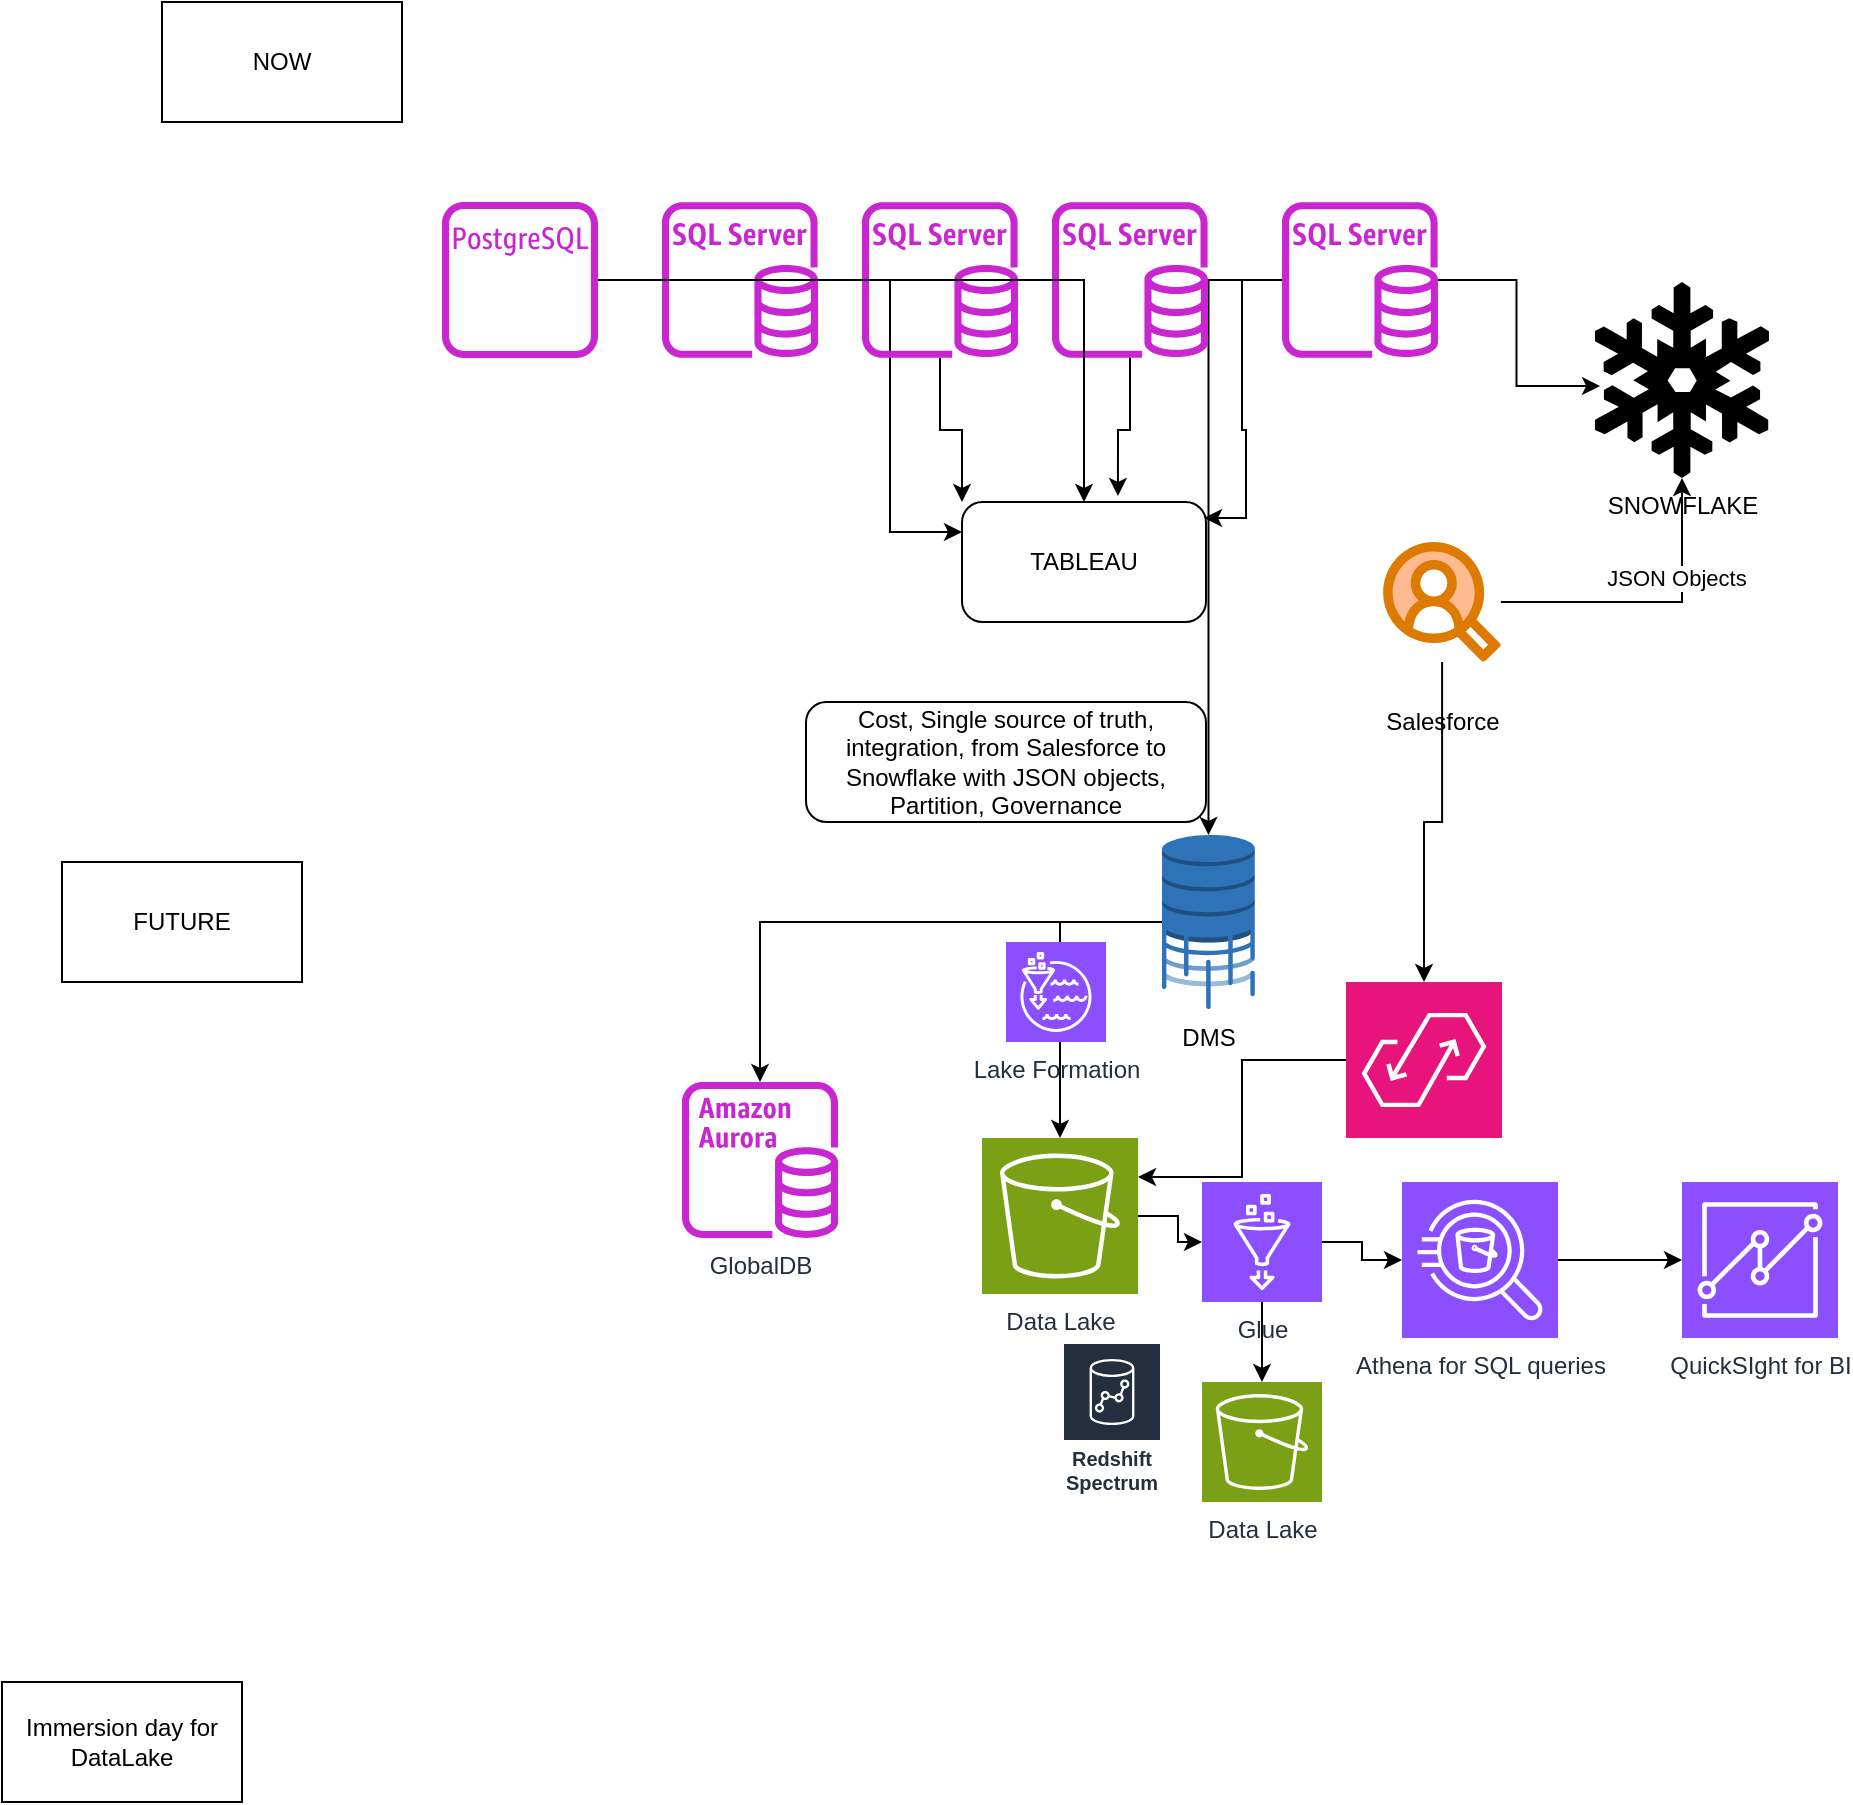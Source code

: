 <mxfile version="23.1.5" type="github">
  <diagram name="Page-1" id="97rz5_hRxeU_KVeixRV3">
    <mxGraphModel dx="1980" dy="745" grid="1" gridSize="10" guides="1" tooltips="1" connect="1" arrows="1" fold="1" page="1" pageScale="1" pageWidth="850" pageHeight="1100" math="0" shadow="0">
      <root>
        <mxCell id="0" />
        <mxCell id="1" parent="0" />
        <mxCell id="SURZzFhsylM7UG3KKW25-16" style="edgeStyle=orthogonalEdgeStyle;rounded=0;orthogonalLoop=1;jettySize=auto;html=1;entryX=0;entryY=0.25;entryDx=0;entryDy=0;" edge="1" parent="1" source="SURZzFhsylM7UG3KKW25-1" target="SURZzFhsylM7UG3KKW25-6">
          <mxGeometry relative="1" as="geometry" />
        </mxCell>
        <mxCell id="SURZzFhsylM7UG3KKW25-1" value="" style="sketch=0;outlineConnect=0;fontColor=#232F3E;gradientColor=none;fillColor=#C925D1;strokeColor=none;dashed=0;verticalLabelPosition=bottom;verticalAlign=top;align=center;html=1;fontSize=12;fontStyle=0;aspect=fixed;pointerEvents=1;shape=mxgraph.aws4.rds_sql_server_instance;" vertex="1" parent="1">
          <mxGeometry x="230" y="110" width="78" height="78" as="geometry" />
        </mxCell>
        <mxCell id="SURZzFhsylM7UG3KKW25-26" style="edgeStyle=orthogonalEdgeStyle;rounded=0;orthogonalLoop=1;jettySize=auto;html=1;" edge="1" parent="1" source="SURZzFhsylM7UG3KKW25-2" target="SURZzFhsylM7UG3KKW25-27">
          <mxGeometry relative="1" as="geometry">
            <mxPoint x="500" y="590" as="targetPoint" />
          </mxGeometry>
        </mxCell>
        <mxCell id="SURZzFhsylM7UG3KKW25-2" value="" style="sketch=0;outlineConnect=0;fontColor=#232F3E;gradientColor=none;fillColor=#C925D1;strokeColor=none;dashed=0;verticalLabelPosition=bottom;verticalAlign=top;align=center;html=1;fontSize=12;fontStyle=0;aspect=fixed;pointerEvents=1;shape=mxgraph.aws4.rds_sql_server_instance;" vertex="1" parent="1">
          <mxGeometry x="540" y="110" width="78" height="78" as="geometry" />
        </mxCell>
        <mxCell id="SURZzFhsylM7UG3KKW25-17" style="edgeStyle=orthogonalEdgeStyle;rounded=0;orthogonalLoop=1;jettySize=auto;html=1;entryX=0;entryY=0;entryDx=0;entryDy=0;" edge="1" parent="1" source="SURZzFhsylM7UG3KKW25-3" target="SURZzFhsylM7UG3KKW25-6">
          <mxGeometry relative="1" as="geometry" />
        </mxCell>
        <mxCell id="SURZzFhsylM7UG3KKW25-3" value="" style="sketch=0;outlineConnect=0;fontColor=#232F3E;gradientColor=none;fillColor=#C925D1;strokeColor=none;dashed=0;verticalLabelPosition=bottom;verticalAlign=top;align=center;html=1;fontSize=12;fontStyle=0;aspect=fixed;pointerEvents=1;shape=mxgraph.aws4.rds_sql_server_instance;" vertex="1" parent="1">
          <mxGeometry x="330" y="110" width="78" height="78" as="geometry" />
        </mxCell>
        <mxCell id="SURZzFhsylM7UG3KKW25-4" value="" style="sketch=0;outlineConnect=0;fontColor=#232F3E;gradientColor=none;fillColor=#C925D1;strokeColor=none;dashed=0;verticalLabelPosition=bottom;verticalAlign=top;align=center;html=1;fontSize=12;fontStyle=0;aspect=fixed;pointerEvents=1;shape=mxgraph.aws4.rds_sql_server_instance;" vertex="1" parent="1">
          <mxGeometry x="425" y="110" width="78" height="78" as="geometry" />
        </mxCell>
        <mxCell id="SURZzFhsylM7UG3KKW25-20" style="edgeStyle=orthogonalEdgeStyle;rounded=0;orthogonalLoop=1;jettySize=auto;html=1;" edge="1" parent="1" source="SURZzFhsylM7UG3KKW25-5" target="SURZzFhsylM7UG3KKW25-6">
          <mxGeometry relative="1" as="geometry" />
        </mxCell>
        <mxCell id="SURZzFhsylM7UG3KKW25-5" value="" style="sketch=0;outlineConnect=0;fontColor=#232F3E;gradientColor=none;fillColor=#C925D1;strokeColor=none;dashed=0;verticalLabelPosition=bottom;verticalAlign=top;align=center;html=1;fontSize=12;fontStyle=0;aspect=fixed;pointerEvents=1;shape=mxgraph.aws4.rds_postgresql_instance_alt;" vertex="1" parent="1">
          <mxGeometry x="120" y="110" width="78" height="78" as="geometry" />
        </mxCell>
        <mxCell id="SURZzFhsylM7UG3KKW25-6" value="TABLEAU" style="rounded=1;whiteSpace=wrap;html=1;arcSize=17;" vertex="1" parent="1">
          <mxGeometry x="380" y="260" width="122" height="60" as="geometry" />
        </mxCell>
        <mxCell id="SURZzFhsylM7UG3KKW25-7" value="SNOWFLAKE" style="shape=mxgraph.signs.nature.snowflake;html=1;pointerEvents=1;fillColor=#000000;strokeColor=none;verticalLabelPosition=bottom;verticalAlign=top;align=center;" vertex="1" parent="1">
          <mxGeometry x="696.5" y="150" width="87" height="98" as="geometry" />
        </mxCell>
        <mxCell id="SURZzFhsylM7UG3KKW25-13" value="" style="edgeStyle=orthogonalEdgeStyle;rounded=0;orthogonalLoop=1;jettySize=auto;html=1;" edge="1" parent="1" source="SURZzFhsylM7UG3KKW25-8" target="SURZzFhsylM7UG3KKW25-7">
          <mxGeometry relative="1" as="geometry" />
        </mxCell>
        <mxCell id="SURZzFhsylM7UG3KKW25-14" value="JSON Objects" style="edgeLabel;html=1;align=center;verticalAlign=middle;resizable=0;points=[];" vertex="1" connectable="0" parent="SURZzFhsylM7UG3KKW25-13">
          <mxGeometry x="0.351" y="3" relative="1" as="geometry">
            <mxPoint as="offset" />
          </mxGeometry>
        </mxCell>
        <mxCell id="SURZzFhsylM7UG3KKW25-30" style="edgeStyle=orthogonalEdgeStyle;rounded=0;orthogonalLoop=1;jettySize=auto;html=1;" edge="1" parent="1" source="SURZzFhsylM7UG3KKW25-8" target="SURZzFhsylM7UG3KKW25-29">
          <mxGeometry relative="1" as="geometry" />
        </mxCell>
        <mxCell id="SURZzFhsylM7UG3KKW25-8" value="Salesforce" style="verticalLabelPosition=bottom;aspect=fixed;html=1;shape=mxgraph.salesforce.marketing;" vertex="1" parent="1">
          <mxGeometry x="590" y="280" width="60" height="60" as="geometry" />
        </mxCell>
        <mxCell id="SURZzFhsylM7UG3KKW25-15" value="Cost, Single source of truth, integration, from Salesforce to Snowflake with JSON objects, Partition, Governance" style="rounded=1;whiteSpace=wrap;html=1;arcSize=17;" vertex="1" parent="1">
          <mxGeometry x="302" y="360" width="200" height="60" as="geometry" />
        </mxCell>
        <mxCell id="SURZzFhsylM7UG3KKW25-18" style="edgeStyle=orthogonalEdgeStyle;rounded=0;orthogonalLoop=1;jettySize=auto;html=1;entryX=0.639;entryY=-0.05;entryDx=0;entryDy=0;entryPerimeter=0;" edge="1" parent="1" source="SURZzFhsylM7UG3KKW25-4" target="SURZzFhsylM7UG3KKW25-6">
          <mxGeometry relative="1" as="geometry" />
        </mxCell>
        <mxCell id="SURZzFhsylM7UG3KKW25-19" style="edgeStyle=orthogonalEdgeStyle;rounded=0;orthogonalLoop=1;jettySize=auto;html=1;entryX=0.992;entryY=0.133;entryDx=0;entryDy=0;entryPerimeter=0;" edge="1" parent="1" source="SURZzFhsylM7UG3KKW25-2" target="SURZzFhsylM7UG3KKW25-6">
          <mxGeometry relative="1" as="geometry" />
        </mxCell>
        <mxCell id="SURZzFhsylM7UG3KKW25-21" style="edgeStyle=orthogonalEdgeStyle;rounded=0;orthogonalLoop=1;jettySize=auto;html=1;entryX=0.029;entryY=0.531;entryDx=0;entryDy=0;entryPerimeter=0;" edge="1" parent="1" source="SURZzFhsylM7UG3KKW25-2" target="SURZzFhsylM7UG3KKW25-7">
          <mxGeometry relative="1" as="geometry" />
        </mxCell>
        <mxCell id="SURZzFhsylM7UG3KKW25-22" value="NOW" style="whiteSpace=wrap;html=1;" vertex="1" parent="1">
          <mxGeometry x="-20" y="10" width="120" height="60" as="geometry" />
        </mxCell>
        <mxCell id="SURZzFhsylM7UG3KKW25-23" value="FUTURE" style="whiteSpace=wrap;html=1;" vertex="1" parent="1">
          <mxGeometry x="-70" y="440" width="120" height="60" as="geometry" />
        </mxCell>
        <mxCell id="SURZzFhsylM7UG3KKW25-24" value="GlobalDB" style="sketch=0;outlineConnect=0;fontColor=#232F3E;gradientColor=none;fillColor=#C925D1;strokeColor=none;dashed=0;verticalLabelPosition=bottom;verticalAlign=top;align=center;html=1;fontSize=12;fontStyle=0;aspect=fixed;pointerEvents=1;shape=mxgraph.aws4.aurora_instance;" vertex="1" parent="1">
          <mxGeometry x="240" y="550" width="78" height="78" as="geometry" />
        </mxCell>
        <mxCell id="SURZzFhsylM7UG3KKW25-38" value="" style="edgeStyle=orthogonalEdgeStyle;rounded=0;orthogonalLoop=1;jettySize=auto;html=1;" edge="1" parent="1" source="SURZzFhsylM7UG3KKW25-25" target="SURZzFhsylM7UG3KKW25-37">
          <mxGeometry relative="1" as="geometry" />
        </mxCell>
        <mxCell id="SURZzFhsylM7UG3KKW25-25" value="Data Lake" style="sketch=0;points=[[0,0,0],[0.25,0,0],[0.5,0,0],[0.75,0,0],[1,0,0],[0,1,0],[0.25,1,0],[0.5,1,0],[0.75,1,0],[1,1,0],[0,0.25,0],[0,0.5,0],[0,0.75,0],[1,0.25,0],[1,0.5,0],[1,0.75,0]];outlineConnect=0;fontColor=#232F3E;fillColor=#7AA116;strokeColor=#ffffff;dashed=0;verticalLabelPosition=bottom;verticalAlign=top;align=center;html=1;fontSize=12;fontStyle=0;aspect=fixed;shape=mxgraph.aws4.resourceIcon;resIcon=mxgraph.aws4.s3;" vertex="1" parent="1">
          <mxGeometry x="390" y="578" width="78" height="78" as="geometry" />
        </mxCell>
        <mxCell id="SURZzFhsylM7UG3KKW25-28" style="edgeStyle=orthogonalEdgeStyle;rounded=0;orthogonalLoop=1;jettySize=auto;html=1;" edge="1" parent="1" source="SURZzFhsylM7UG3KKW25-27" target="SURZzFhsylM7UG3KKW25-25">
          <mxGeometry relative="1" as="geometry" />
        </mxCell>
        <mxCell id="SURZzFhsylM7UG3KKW25-32" style="edgeStyle=orthogonalEdgeStyle;rounded=0;orthogonalLoop=1;jettySize=auto;html=1;" edge="1" parent="1" source="SURZzFhsylM7UG3KKW25-27" target="SURZzFhsylM7UG3KKW25-24">
          <mxGeometry relative="1" as="geometry" />
        </mxCell>
        <mxCell id="SURZzFhsylM7UG3KKW25-27" value="DMS" style="outlineConnect=0;dashed=0;verticalLabelPosition=bottom;verticalAlign=top;align=center;html=1;shape=mxgraph.aws3.database_migration_workflow_job;fillColor=#2E73B8;gradientColor=none;pointerEvents=1" vertex="1" parent="1">
          <mxGeometry x="480" y="426.5" width="46.5" height="87" as="geometry" />
        </mxCell>
        <mxCell id="SURZzFhsylM7UG3KKW25-29" value="" style="sketch=0;points=[[0,0,0],[0.25,0,0],[0.5,0,0],[0.75,0,0],[1,0,0],[0,1,0],[0.25,1,0],[0.5,1,0],[0.75,1,0],[1,1,0],[0,0.25,0],[0,0.5,0],[0,0.75,0],[1,0.25,0],[1,0.5,0],[1,0.75,0]];outlineConnect=0;fontColor=#232F3E;fillColor=#E7157B;strokeColor=#ffffff;dashed=0;verticalLabelPosition=bottom;verticalAlign=top;align=center;html=1;fontSize=12;fontStyle=0;aspect=fixed;shape=mxgraph.aws4.resourceIcon;resIcon=mxgraph.aws4.appflow;" vertex="1" parent="1">
          <mxGeometry x="572" y="500" width="78" height="78" as="geometry" />
        </mxCell>
        <mxCell id="SURZzFhsylM7UG3KKW25-31" style="edgeStyle=orthogonalEdgeStyle;rounded=0;orthogonalLoop=1;jettySize=auto;html=1;entryX=1;entryY=0.25;entryDx=0;entryDy=0;entryPerimeter=0;" edge="1" parent="1" source="SURZzFhsylM7UG3KKW25-29" target="SURZzFhsylM7UG3KKW25-25">
          <mxGeometry relative="1" as="geometry" />
        </mxCell>
        <mxCell id="SURZzFhsylM7UG3KKW25-33" value="Lake Formation" style="sketch=0;points=[[0,0,0],[0.25,0,0],[0.5,0,0],[0.75,0,0],[1,0,0],[0,1,0],[0.25,1,0],[0.5,1,0],[0.75,1,0],[1,1,0],[0,0.25,0],[0,0.5,0],[0,0.75,0],[1,0.25,0],[1,0.5,0],[1,0.75,0]];outlineConnect=0;fontColor=#232F3E;fillColor=#8C4FFF;strokeColor=#ffffff;dashed=0;verticalLabelPosition=bottom;verticalAlign=top;align=center;html=1;fontSize=12;fontStyle=0;aspect=fixed;shape=mxgraph.aws4.resourceIcon;resIcon=mxgraph.aws4.lake_formation;" vertex="1" parent="1">
          <mxGeometry x="402" y="480" width="50" height="50" as="geometry" />
        </mxCell>
        <mxCell id="SURZzFhsylM7UG3KKW25-34" value="Redshift Spectrum" style="sketch=0;outlineConnect=0;fontColor=#232F3E;gradientColor=none;strokeColor=#ffffff;fillColor=#232F3E;dashed=0;verticalLabelPosition=middle;verticalAlign=bottom;align=center;html=1;whiteSpace=wrap;fontSize=10;fontStyle=1;spacing=3;shape=mxgraph.aws4.productIcon;prIcon=mxgraph.aws4.redshift;" vertex="1" parent="1">
          <mxGeometry x="430" y="680" width="50" height="80" as="geometry" />
        </mxCell>
        <mxCell id="SURZzFhsylM7UG3KKW25-42" value="" style="edgeStyle=orthogonalEdgeStyle;rounded=0;orthogonalLoop=1;jettySize=auto;html=1;" edge="1" parent="1" source="SURZzFhsylM7UG3KKW25-35" target="SURZzFhsylM7UG3KKW25-36">
          <mxGeometry relative="1" as="geometry" />
        </mxCell>
        <mxCell id="SURZzFhsylM7UG3KKW25-35" value="Athena for SQL queries" style="sketch=0;points=[[0,0,0],[0.25,0,0],[0.5,0,0],[0.75,0,0],[1,0,0],[0,1,0],[0.25,1,0],[0.5,1,0],[0.75,1,0],[1,1,0],[0,0.25,0],[0,0.5,0],[0,0.75,0],[1,0.25,0],[1,0.5,0],[1,0.75,0]];outlineConnect=0;fontColor=#232F3E;fillColor=#8C4FFF;strokeColor=#ffffff;dashed=0;verticalLabelPosition=bottom;verticalAlign=top;align=center;html=1;fontSize=12;fontStyle=0;aspect=fixed;shape=mxgraph.aws4.resourceIcon;resIcon=mxgraph.aws4.athena;" vertex="1" parent="1">
          <mxGeometry x="600" y="600" width="78" height="78" as="geometry" />
        </mxCell>
        <mxCell id="SURZzFhsylM7UG3KKW25-36" value="QuickSIght for BI" style="sketch=0;points=[[0,0,0],[0.25,0,0],[0.5,0,0],[0.75,0,0],[1,0,0],[0,1,0],[0.25,1,0],[0.5,1,0],[0.75,1,0],[1,1,0],[0,0.25,0],[0,0.5,0],[0,0.75,0],[1,0.25,0],[1,0.5,0],[1,0.75,0]];outlineConnect=0;fontColor=#232F3E;fillColor=#8C4FFF;strokeColor=#ffffff;dashed=0;verticalLabelPosition=bottom;verticalAlign=top;align=center;html=1;fontSize=12;fontStyle=0;aspect=fixed;shape=mxgraph.aws4.resourceIcon;resIcon=mxgraph.aws4.quicksight;" vertex="1" parent="1">
          <mxGeometry x="740" y="600" width="78" height="78" as="geometry" />
        </mxCell>
        <mxCell id="SURZzFhsylM7UG3KKW25-40" value="" style="edgeStyle=orthogonalEdgeStyle;rounded=0;orthogonalLoop=1;jettySize=auto;html=1;" edge="1" parent="1" source="SURZzFhsylM7UG3KKW25-37" target="SURZzFhsylM7UG3KKW25-39">
          <mxGeometry relative="1" as="geometry" />
        </mxCell>
        <mxCell id="SURZzFhsylM7UG3KKW25-41" value="" style="edgeStyle=orthogonalEdgeStyle;rounded=0;orthogonalLoop=1;jettySize=auto;html=1;" edge="1" parent="1" source="SURZzFhsylM7UG3KKW25-37" target="SURZzFhsylM7UG3KKW25-35">
          <mxGeometry relative="1" as="geometry" />
        </mxCell>
        <mxCell id="SURZzFhsylM7UG3KKW25-37" value="Glue" style="sketch=0;points=[[0,0,0],[0.25,0,0],[0.5,0,0],[0.75,0,0],[1,0,0],[0,1,0],[0.25,1,0],[0.5,1,0],[0.75,1,0],[1,1,0],[0,0.25,0],[0,0.5,0],[0,0.75,0],[1,0.25,0],[1,0.5,0],[1,0.75,0]];outlineConnect=0;fontColor=#232F3E;fillColor=#8C4FFF;strokeColor=#ffffff;dashed=0;verticalLabelPosition=bottom;verticalAlign=top;align=center;html=1;fontSize=12;fontStyle=0;aspect=fixed;shape=mxgraph.aws4.resourceIcon;resIcon=mxgraph.aws4.glue;" vertex="1" parent="1">
          <mxGeometry x="500" y="600" width="60" height="60" as="geometry" />
        </mxCell>
        <mxCell id="SURZzFhsylM7UG3KKW25-39" value="Data Lake" style="sketch=0;points=[[0,0,0],[0.25,0,0],[0.5,0,0],[0.75,0,0],[1,0,0],[0,1,0],[0.25,1,0],[0.5,1,0],[0.75,1,0],[1,1,0],[0,0.25,0],[0,0.5,0],[0,0.75,0],[1,0.25,0],[1,0.5,0],[1,0.75,0]];outlineConnect=0;fontColor=#232F3E;fillColor=#7AA116;strokeColor=#ffffff;dashed=0;verticalLabelPosition=bottom;verticalAlign=top;align=center;html=1;fontSize=12;fontStyle=0;aspect=fixed;shape=mxgraph.aws4.resourceIcon;resIcon=mxgraph.aws4.s3;" vertex="1" parent="1">
          <mxGeometry x="500" y="700" width="60" height="60" as="geometry" />
        </mxCell>
        <mxCell id="SURZzFhsylM7UG3KKW25-43" value="Immersion day for DataLake" style="whiteSpace=wrap;html=1;" vertex="1" parent="1">
          <mxGeometry x="-100" y="850" width="120" height="60" as="geometry" />
        </mxCell>
      </root>
    </mxGraphModel>
  </diagram>
</mxfile>
